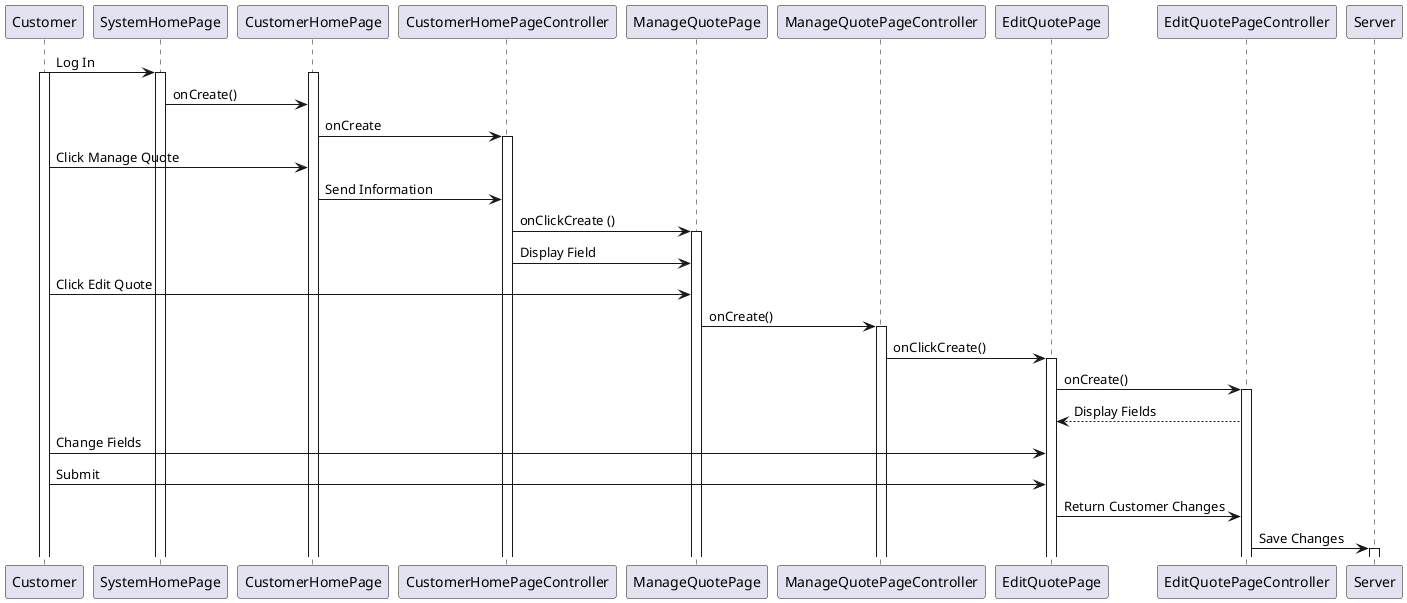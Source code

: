 @startuml
Customer -> SystemHomePage : Log In
activate Customer
activate SystemHomePage
activate CustomerHomePage
SystemHomePage -> CustomerHomePage  : onCreate()
CustomerHomePage -> CustomerHomePageController: onCreate
activate CustomerHomePageController
Customer -> CustomerHomePage : Click Manage Quote
CustomerHomePage -> CustomerHomePageController : Send Information
CustomerHomePageController -> ManageQuotePage : onClickCreate ()
activate ManageQuotePage
CustomerHomePageController -> ManageQuotePage : Display Field
Customer -> ManageQuotePage : Click Edit Quote
ManageQuotePage -> ManageQuotePageController : onCreate()
activate ManageQuotePageController
ManageQuotePageController -> EditQuotePage : onClickCreate()
activate EditQuotePage
EditQuotePage -> EditQuotePageController  : onCreate()
activate EditQuotePageController
EditQuotePageController --> EditQuotePage : Display Fields
Customer -> EditQuotePage : Change Fields
Customer -> EditQuotePage : Submit
EditQuotePage -> EditQuotePageController : Return Customer Changes
EditQuotePageController -> Server : Save Changes
activate Server
@enduml